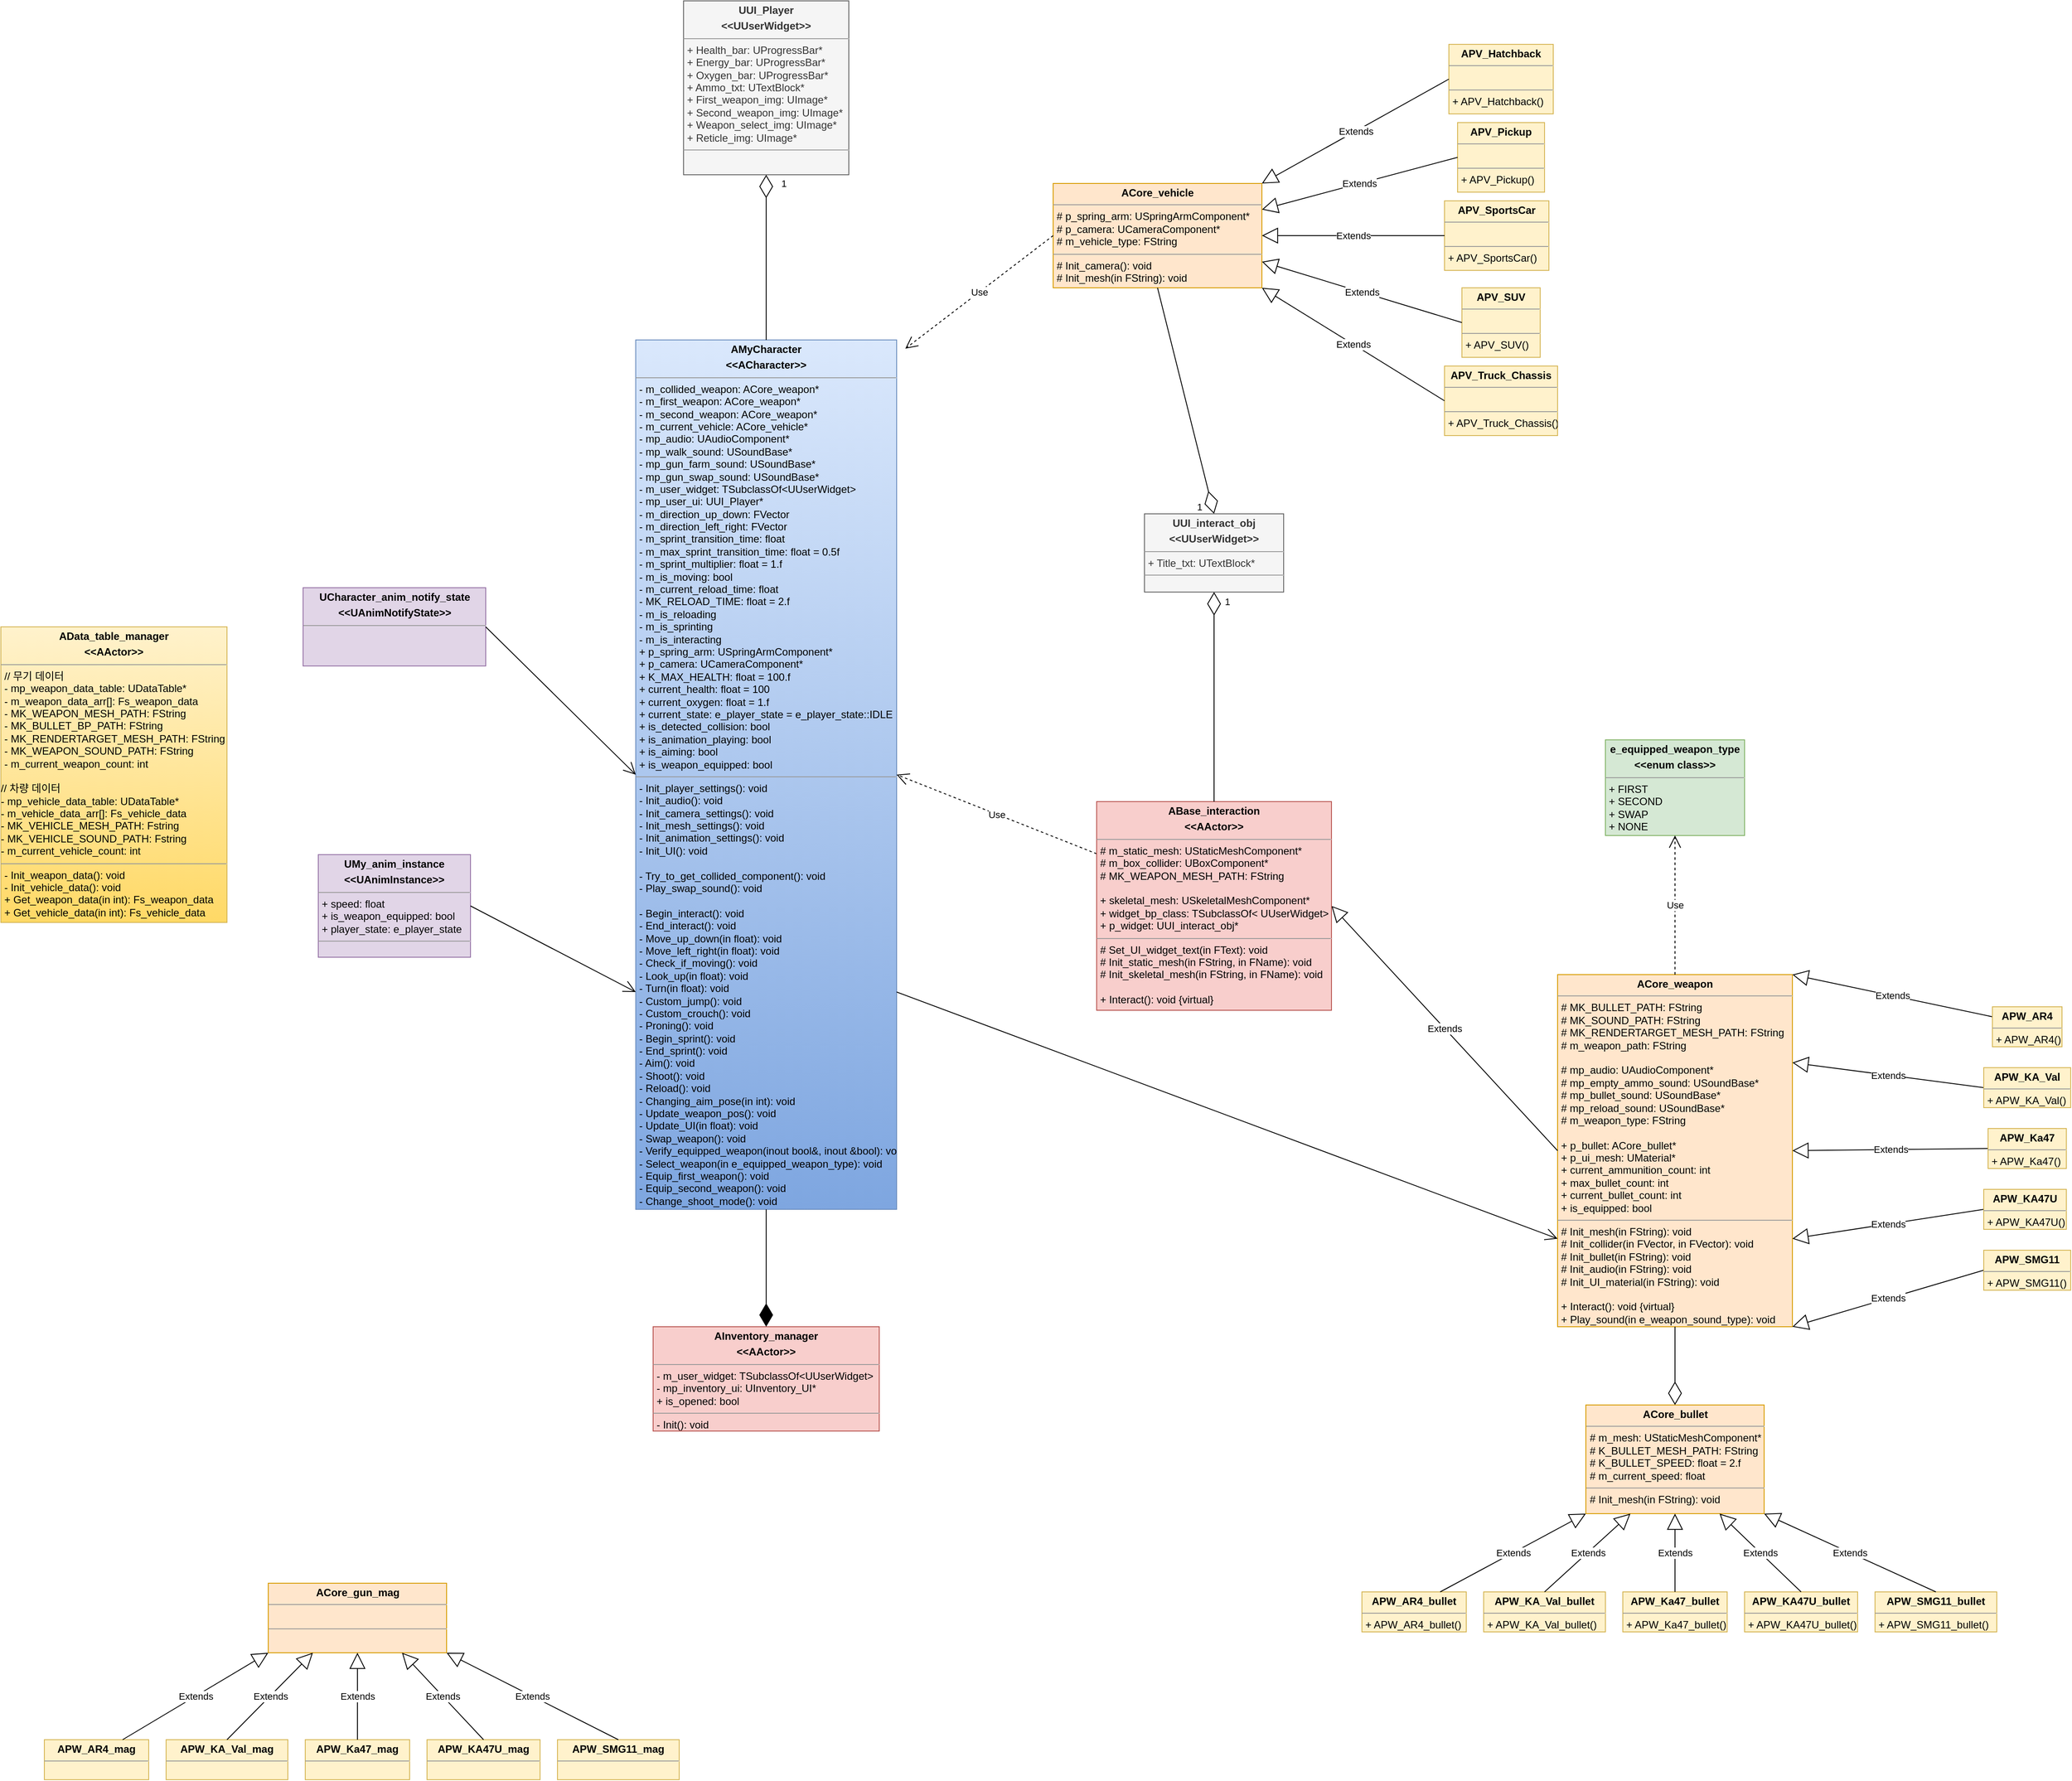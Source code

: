 <mxfile version="16.0.2" type="device"><diagram id="L9ezuEgp61Lx0JteerBj" name="Unreal_FPS"><mxGraphModel dx="3641" dy="2248" grid="1" gridSize="10" guides="1" tooltips="1" connect="1" arrows="1" fold="1" page="1" pageScale="1" pageWidth="827" pageHeight="1169" math="0" shadow="0"><root><mxCell id="0"/><mxCell id="1" parent="0"/><mxCell id="11ihqjajvoXtut_TYOG6-6" value="&lt;p style=&quot;margin: 0px ; margin-top: 4px ; text-align: center&quot;&gt;&lt;b&gt;ACore_vehicle&lt;/b&gt;&lt;/p&gt;&lt;hr size=&quot;1&quot;&gt;&lt;p style=&quot;margin: 0px ; margin-left: 4px&quot;&gt;# p_spring_arm:&amp;nbsp;USpringArmComponent*&lt;/p&gt;&lt;p style=&quot;margin: 0px ; margin-left: 4px&quot;&gt;# p_camera:&amp;nbsp;UCameraComponent*&lt;/p&gt;&lt;p style=&quot;margin: 0px ; margin-left: 4px&quot;&gt;#&amp;nbsp;m_vehicle_type: FString&lt;/p&gt;&lt;hr size=&quot;1&quot;&gt;&lt;p style=&quot;margin: 0px ; margin-left: 4px&quot;&gt;#&amp;nbsp;Init_camera(): void&lt;/p&gt;&lt;p style=&quot;margin: 0px ; margin-left: 4px&quot;&gt;#&amp;nbsp;Init_mesh(in FString): void&lt;/p&gt;" style="verticalAlign=top;align=left;overflow=fill;fontSize=12;fontFamily=Helvetica;html=1;fillColor=#ffe6cc;strokeColor=#d79b00;" parent="1" vertex="1"><mxGeometry x="-500" y="50" width="240" height="120" as="geometry"/></mxCell><mxCell id="11ihqjajvoXtut_TYOG6-7" value="&lt;p style=&quot;margin: 0px ; margin-top: 4px ; text-align: center&quot;&gt;&lt;b&gt;ACore_weapon&lt;/b&gt;&lt;/p&gt;&lt;hr size=&quot;1&quot;&gt;&lt;p style=&quot;margin: 0px ; margin-left: 4px&quot;&gt;# MK_BULLET_PATH: FString&lt;/p&gt;&lt;p style=&quot;margin: 0px ; margin-left: 4px&quot;&gt;# MK_SOUND_PATH: FString&lt;/p&gt;&lt;p style=&quot;margin: 0px ; margin-left: 4px&quot;&gt;# MK_RENDERTARGET_MESH_PATH: FString&lt;/p&gt;&lt;p style=&quot;margin: 0px ; margin-left: 4px&quot;&gt;# m_weapon_path: FString&lt;/p&gt;&lt;p style=&quot;margin: 0px ; margin-left: 4px&quot;&gt;&lt;br&gt;&lt;/p&gt;&lt;p style=&quot;margin: 0px ; margin-left: 4px&quot;&gt;# mp_audio: UAudioComponent*&lt;/p&gt;&lt;p style=&quot;margin: 0px ; margin-left: 4px&quot;&gt;# mp_empty_ammo_sound: USoundBase*&lt;/p&gt;&lt;p style=&quot;margin: 0px ; margin-left: 4px&quot;&gt;# mp_bullet_sound: USoundBase*&lt;/p&gt;&lt;p style=&quot;margin: 0px ; margin-left: 4px&quot;&gt;# mp_reload_sound: USoundBase*&lt;/p&gt;&lt;p style=&quot;margin: 0px ; margin-left: 4px&quot;&gt;# m_weapon_type: FString&lt;/p&gt;&lt;p style=&quot;margin: 0px ; margin-left: 4px&quot;&gt;&lt;br&gt;&lt;/p&gt;&lt;p style=&quot;margin: 0px ; margin-left: 4px&quot;&gt;+ p_bullet: ACore_bullet*&lt;/p&gt;&lt;p style=&quot;margin: 0px ; margin-left: 4px&quot;&gt;+ p_ui_mesh: UMaterial*&lt;/p&gt;&lt;p style=&quot;margin: 0px ; margin-left: 4px&quot;&gt;+ current_ammunition_count: int&lt;/p&gt;&lt;p style=&quot;margin: 0px ; margin-left: 4px&quot;&gt;+ max_bullet_count: int&lt;/p&gt;&lt;p style=&quot;margin: 0px ; margin-left: 4px&quot;&gt;+ current_bullet_count: int&lt;/p&gt;&lt;p style=&quot;margin: 0px ; margin-left: 4px&quot;&gt;+ is_equipped: bool&lt;/p&gt;&lt;hr size=&quot;1&quot;&gt;&lt;p style=&quot;margin: 0px ; margin-left: 4px&quot;&gt;&lt;span&gt;# Init_mesh(in FString): void&lt;/span&gt;&lt;br&gt;&lt;/p&gt;&lt;p style=&quot;margin: 0px ; margin-left: 4px&quot;&gt;# Init_collider(in FVector, in FVector): void&lt;/p&gt;&lt;p style=&quot;margin: 0px ; margin-left: 4px&quot;&gt;# Init_bullet(in FString): void&lt;/p&gt;&lt;p style=&quot;margin: 0px ; margin-left: 4px&quot;&gt;# Init_audio(in FString): void&lt;/p&gt;&lt;p style=&quot;margin: 0px ; margin-left: 4px&quot;&gt;# Init_UI_material(in FString): void&lt;/p&gt;&lt;p style=&quot;margin: 0px ; margin-left: 4px&quot;&gt;&lt;br&gt;&lt;/p&gt;&lt;p style=&quot;margin: 0px ; margin-left: 4px&quot;&gt;+ Interact(): void {virtual}&lt;/p&gt;&lt;p style=&quot;margin: 0px ; margin-left: 4px&quot;&gt;+ Play_sound(in e_weapon_sound_type): void&lt;/p&gt;" style="verticalAlign=top;align=left;overflow=fill;fontSize=12;fontFamily=Helvetica;html=1;fillColor=#ffe6cc;strokeColor=#d79b00;" parent="1" vertex="1"><mxGeometry x="80" y="960" width="270" height="405" as="geometry"/></mxCell><mxCell id="11ihqjajvoXtut_TYOG6-9" value="Extends" style="endArrow=block;endSize=16;endFill=0;html=1;rounded=0;entryX=1;entryY=0.5;entryDx=0;entryDy=0;exitX=0;exitY=0.5;exitDx=0;exitDy=0;" parent="1" source="11ihqjajvoXtut_TYOG6-7" target="nxUF9wHnFdDj-_UctLaT-3" edge="1"><mxGeometry width="160" relative="1" as="geometry"><mxPoint x="-80" y="530.0" as="sourcePoint"/><mxPoint x="-180" y="860" as="targetPoint"/></mxGeometry></mxCell><mxCell id="FBOSVaXEJcuXzLTH4mBO-1" value="&lt;p style=&quot;margin: 0px ; margin-top: 4px ; text-align: center&quot;&gt;&lt;b&gt;APV_Pickup&lt;/b&gt;&lt;/p&gt;&lt;hr size=&quot;1&quot;&gt;&lt;p style=&quot;margin: 0px ; margin-left: 4px&quot;&gt;&lt;br&gt;&lt;/p&gt;&lt;hr size=&quot;1&quot;&gt;&lt;p style=&quot;margin: 0px ; margin-left: 4px&quot;&gt;+ APV_Pickup()&lt;/p&gt;" style="verticalAlign=top;align=left;overflow=fill;fontSize=12;fontFamily=Helvetica;html=1;fillColor=#fff2cc;strokeColor=#d6b656;" parent="1" vertex="1"><mxGeometry x="-35" y="-20" width="100" height="80" as="geometry"/></mxCell><mxCell id="FBOSVaXEJcuXzLTH4mBO-2" value="&lt;p style=&quot;margin: 0px ; margin-top: 4px ; text-align: center&quot;&gt;&lt;b&gt;APV_SportsCar&lt;/b&gt;&lt;/p&gt;&lt;hr size=&quot;1&quot;&gt;&lt;p style=&quot;margin: 0px ; margin-left: 4px&quot;&gt;&lt;br&gt;&lt;/p&gt;&lt;hr size=&quot;1&quot;&gt;&lt;p style=&quot;margin: 0px ; margin-left: 4px&quot;&gt;+ APV_SportsCar()&lt;/p&gt;" style="verticalAlign=top;align=left;overflow=fill;fontSize=12;fontFamily=Helvetica;html=1;fillColor=#fff2cc;strokeColor=#d6b656;" parent="1" vertex="1"><mxGeometry x="-50" y="70" width="120" height="80" as="geometry"/></mxCell><mxCell id="FBOSVaXEJcuXzLTH4mBO-3" value="&lt;p style=&quot;margin: 0px ; margin-top: 4px ; text-align: center&quot;&gt;&lt;b&gt;APV_SUV&lt;/b&gt;&lt;/p&gt;&lt;hr size=&quot;1&quot;&gt;&lt;p style=&quot;margin: 0px ; margin-left: 4px&quot;&gt;&lt;br&gt;&lt;/p&gt;&lt;hr size=&quot;1&quot;&gt;&lt;p style=&quot;margin: 0px ; margin-left: 4px&quot;&gt;+ APV_SUV()&lt;/p&gt;" style="verticalAlign=top;align=left;overflow=fill;fontSize=12;fontFamily=Helvetica;html=1;fillColor=#fff2cc;strokeColor=#d6b656;" parent="1" vertex="1"><mxGeometry x="-30" y="170" width="90" height="80" as="geometry"/></mxCell><mxCell id="FBOSVaXEJcuXzLTH4mBO-4" value="&lt;p style=&quot;margin: 0px ; margin-top: 4px ; text-align: center&quot;&gt;&lt;b&gt;APV_Truck_Chassis&lt;/b&gt;&lt;br&gt;&lt;/p&gt;&lt;hr size=&quot;1&quot;&gt;&lt;p style=&quot;margin: 0px ; margin-left: 4px&quot;&gt;&lt;br&gt;&lt;/p&gt;&lt;hr size=&quot;1&quot;&gt;&lt;p style=&quot;margin: 0px ; margin-left: 4px&quot;&gt;+ APV_Truck_Chassis()&lt;/p&gt;" style="verticalAlign=top;align=left;overflow=fill;fontSize=12;fontFamily=Helvetica;html=1;fillColor=#fff2cc;strokeColor=#d6b656;" parent="1" vertex="1"><mxGeometry x="-50" y="260" width="130" height="80" as="geometry"/></mxCell><mxCell id="FBOSVaXEJcuXzLTH4mBO-5" value="&lt;p style=&quot;margin: 0px ; margin-top: 4px ; text-align: center&quot;&gt;&lt;b&gt;APV_Hatchback&lt;/b&gt;&lt;/p&gt;&lt;hr size=&quot;1&quot;&gt;&lt;p style=&quot;margin: 0px ; margin-left: 4px&quot;&gt;&lt;br&gt;&lt;/p&gt;&lt;hr size=&quot;1&quot;&gt;&lt;p style=&quot;margin: 0px ; margin-left: 4px&quot;&gt;+ APV_Hatchback()&lt;/p&gt;" style="verticalAlign=top;align=left;overflow=fill;fontSize=12;fontFamily=Helvetica;html=1;fillColor=#fff2cc;strokeColor=#d6b656;" parent="1" vertex="1"><mxGeometry x="-45" y="-110" width="120" height="80" as="geometry"/></mxCell><mxCell id="FBOSVaXEJcuXzLTH4mBO-6" value="Extends" style="endArrow=block;endSize=16;endFill=0;html=1;rounded=0;entryX=1;entryY=0.25;entryDx=0;entryDy=0;exitX=0;exitY=0.5;exitDx=0;exitDy=0;" parent="1" source="FBOSVaXEJcuXzLTH4mBO-1" target="11ihqjajvoXtut_TYOG6-6" edge="1"><mxGeometry width="160" relative="1" as="geometry"><mxPoint x="-210" y="350" as="sourcePoint"/><mxPoint x="-50" y="350" as="targetPoint"/></mxGeometry></mxCell><mxCell id="FBOSVaXEJcuXzLTH4mBO-7" value="Extends" style="endArrow=block;endSize=16;endFill=0;html=1;rounded=0;entryX=1;entryY=0.75;entryDx=0;entryDy=0;exitX=0;exitY=0.5;exitDx=0;exitDy=0;" parent="1" source="FBOSVaXEJcuXzLTH4mBO-3" target="11ihqjajvoXtut_TYOG6-6" edge="1"><mxGeometry width="160" relative="1" as="geometry"><mxPoint x="-200" y="360" as="sourcePoint"/><mxPoint x="-40" y="360" as="targetPoint"/></mxGeometry></mxCell><mxCell id="FBOSVaXEJcuXzLTH4mBO-8" value="Extends" style="endArrow=block;endSize=16;endFill=0;html=1;rounded=0;entryX=1;entryY=0.5;entryDx=0;entryDy=0;exitX=0;exitY=0.5;exitDx=0;exitDy=0;" parent="1" source="FBOSVaXEJcuXzLTH4mBO-2" target="11ihqjajvoXtut_TYOG6-6" edge="1"><mxGeometry width="160" relative="1" as="geometry"><mxPoint x="-190" y="370" as="sourcePoint"/><mxPoint x="-30" y="370" as="targetPoint"/></mxGeometry></mxCell><mxCell id="FBOSVaXEJcuXzLTH4mBO-9" value="Extends" style="endArrow=block;endSize=16;endFill=0;html=1;rounded=0;entryX=1;entryY=1;entryDx=0;entryDy=0;exitX=0;exitY=0.5;exitDx=0;exitDy=0;" parent="1" source="FBOSVaXEJcuXzLTH4mBO-4" target="11ihqjajvoXtut_TYOG6-6" edge="1"><mxGeometry width="160" relative="1" as="geometry"><mxPoint x="-180" y="380" as="sourcePoint"/><mxPoint x="-20" y="380" as="targetPoint"/></mxGeometry></mxCell><mxCell id="FBOSVaXEJcuXzLTH4mBO-10" value="Extends" style="endArrow=block;endSize=16;endFill=0;html=1;rounded=0;entryX=1;entryY=0;entryDx=0;entryDy=0;exitX=0;exitY=0.5;exitDx=0;exitDy=0;" parent="1" source="FBOSVaXEJcuXzLTH4mBO-5" target="11ihqjajvoXtut_TYOG6-6" edge="1"><mxGeometry width="160" relative="1" as="geometry"><mxPoint x="-170" y="390" as="sourcePoint"/><mxPoint x="-10" y="390" as="targetPoint"/></mxGeometry></mxCell><mxCell id="9r6Hu6qhFaiT6cmgpiyw-6" value="Extends" style="endArrow=block;endSize=16;endFill=0;html=1;rounded=0;entryX=1;entryY=0;entryDx=0;entryDy=0;exitX=0;exitY=0.25;exitDx=0;exitDy=0;" parent="1" source="9r6Hu6qhFaiT6cmgpiyw-35" target="11ihqjajvoXtut_TYOG6-7" edge="1"><mxGeometry width="160" relative="1" as="geometry"><mxPoint x="520" y="750" as="sourcePoint"/><mxPoint x="480" y="815" as="targetPoint"/></mxGeometry></mxCell><mxCell id="9r6Hu6qhFaiT6cmgpiyw-7" value="Extends" style="endArrow=block;endSize=16;endFill=0;html=1;rounded=0;entryX=1;entryY=0.25;entryDx=0;entryDy=0;exitX=0;exitY=0.5;exitDx=0;exitDy=0;" parent="1" source="9r6Hu6qhFaiT6cmgpiyw-36" target="11ihqjajvoXtut_TYOG6-7" edge="1"><mxGeometry width="160" relative="1" as="geometry"><mxPoint x="520" y="870" as="sourcePoint"/><mxPoint x="460" y="1125" as="targetPoint"/></mxGeometry></mxCell><mxCell id="9r6Hu6qhFaiT6cmgpiyw-8" value="Extends" style="endArrow=block;endSize=16;endFill=0;html=1;rounded=0;entryX=1;entryY=0.5;entryDx=0;entryDy=0;exitX=0;exitY=0.5;exitDx=0;exitDy=0;" parent="1" source="9r6Hu6qhFaiT6cmgpiyw-37" target="11ihqjajvoXtut_TYOG6-7" edge="1"><mxGeometry width="160" relative="1" as="geometry"><mxPoint x="520" y="1000" as="sourcePoint"/><mxPoint x="560" y="1145" as="targetPoint"/></mxGeometry></mxCell><mxCell id="9r6Hu6qhFaiT6cmgpiyw-10" value="Extends" style="endArrow=block;endSize=16;endFill=0;html=1;rounded=0;entryX=1;entryY=0.75;entryDx=0;entryDy=0;exitX=0;exitY=0.5;exitDx=0;exitDy=0;" parent="1" source="9r6Hu6qhFaiT6cmgpiyw-38" target="11ihqjajvoXtut_TYOG6-7" edge="1"><mxGeometry width="160" relative="1" as="geometry"><mxPoint x="520" y="1120" as="sourcePoint"/><mxPoint x="480" y="1165" as="targetPoint"/></mxGeometry></mxCell><mxCell id="9r6Hu6qhFaiT6cmgpiyw-11" value="Extends" style="endArrow=block;endSize=16;endFill=0;html=1;rounded=0;entryX=1;entryY=1;entryDx=0;entryDy=0;exitX=0;exitY=0.5;exitDx=0;exitDy=0;" parent="1" source="9r6Hu6qhFaiT6cmgpiyw-39" target="11ihqjajvoXtut_TYOG6-7" edge="1"><mxGeometry width="160" relative="1" as="geometry"><mxPoint x="520" y="1240" as="sourcePoint"/><mxPoint x="470" y="1215" as="targetPoint"/></mxGeometry></mxCell><mxCell id="9r6Hu6qhFaiT6cmgpiyw-12" value="&lt;p style=&quot;margin: 0px ; margin-top: 4px ; text-align: center&quot;&gt;&lt;b&gt;AMyCharacter&lt;/b&gt;&lt;/p&gt;&lt;p style=&quot;margin: 0px ; margin-top: 4px ; text-align: center&quot;&gt;&lt;b&gt;&amp;lt;&amp;lt;ACharacter&amp;gt;&amp;gt;&lt;/b&gt;&lt;/p&gt;&lt;hr size=&quot;1&quot;&gt;&lt;p style=&quot;margin: 0px ; margin-left: 4px&quot;&gt;- m_collided_weapon: ACore_weapon*&lt;/p&gt;&lt;p style=&quot;margin: 0px ; margin-left: 4px&quot;&gt;- m_first_weapon: ACore_weapon*&amp;nbsp;&lt;/p&gt;&lt;p style=&quot;margin: 0px ; margin-left: 4px&quot;&gt;- m_second_weapon: ACore_weapon*&lt;/p&gt;&lt;p style=&quot;margin: 0px ; margin-left: 4px&quot;&gt;- m_current_vehicle: ACore_vehicle*&lt;/p&gt;&lt;p style=&quot;margin: 0px ; margin-left: 4px&quot;&gt;- mp_audio: UAudioComponent*&lt;/p&gt;&lt;p style=&quot;margin: 0px ; margin-left: 4px&quot;&gt;- mp_walk_sound: USoundBase*&amp;nbsp;&lt;/p&gt;&lt;p style=&quot;margin: 0px ; margin-left: 4px&quot;&gt;- mp_gun_farm_sound: USoundBase*&amp;nbsp;&lt;/p&gt;&lt;p style=&quot;margin: 0px ; margin-left: 4px&quot;&gt;- mp_gun_swap_sound: USoundBase*&amp;nbsp;&lt;/p&gt;&lt;p style=&quot;margin: 0px ; margin-left: 4px&quot;&gt;- m_user_widget: TSubclassOf&amp;lt;UUserWidget&amp;gt;&lt;/p&gt;&lt;p style=&quot;margin: 0px ; margin-left: 4px&quot;&gt;- mp_user_ui: UUI_Player*&lt;/p&gt;&lt;p style=&quot;margin: 0px ; margin-left: 4px&quot;&gt;- m_direction_up_down: FVector&lt;/p&gt;&lt;p style=&quot;margin: 0px ; margin-left: 4px&quot;&gt;- m_direction_left_right: FVector&lt;/p&gt;&lt;p style=&quot;margin: 0px ; margin-left: 4px&quot;&gt;- m_sprint_transition_time: float&lt;/p&gt;&lt;p style=&quot;margin: 0px ; margin-left: 4px&quot;&gt;- m_max_sprint_transition_time: float = 0.5f&lt;/p&gt;&lt;p style=&quot;margin: 0px ; margin-left: 4px&quot;&gt;- m_sprint_multiplier: float = 1.f&lt;/p&gt;&lt;p style=&quot;margin: 0px ; margin-left: 4px&quot;&gt;- m_is_moving: bool&lt;/p&gt;&lt;p style=&quot;margin: 0px ; margin-left: 4px&quot;&gt;- m_current_reload_time: float&lt;/p&gt;&lt;p style=&quot;margin: 0px ; margin-left: 4px&quot;&gt;- MK_RELOAD_TIME: float = 2.f&lt;/p&gt;&lt;p style=&quot;margin: 0px ; margin-left: 4px&quot;&gt;- m_is_reloading&lt;/p&gt;&lt;p style=&quot;margin: 0px ; margin-left: 4px&quot;&gt;- m_is_sprinting&lt;/p&gt;&lt;p style=&quot;margin: 0px ; margin-left: 4px&quot;&gt;- m_is_interacting&lt;/p&gt;&lt;p style=&quot;margin: 0px ; margin-left: 4px&quot;&gt;+ p_spring_arm: USpringArmComponent*&lt;/p&gt;&lt;p style=&quot;margin: 0px ; margin-left: 4px&quot;&gt;+ p_camera: UCameraComponent*&lt;/p&gt;&lt;p style=&quot;margin: 0px ; margin-left: 4px&quot;&gt;+ K_MAX_HEALTH: float = 100.f&lt;/p&gt;&lt;p style=&quot;margin: 0px ; margin-left: 4px&quot;&gt;+ current_health: float = 100&lt;/p&gt;&lt;p style=&quot;margin: 0px ; margin-left: 4px&quot;&gt;+ current_oxygen: float = 1.f&lt;/p&gt;&lt;p style=&quot;margin: 0px ; margin-left: 4px&quot;&gt;+ current_state: e_player_state = e_player_state::IDLE&lt;/p&gt;&lt;p style=&quot;margin: 0px ; margin-left: 4px&quot;&gt;+ is_detected_collision: bool&lt;/p&gt;&lt;p style=&quot;margin: 0px ; margin-left: 4px&quot;&gt;+ is_animation_playing: bool&amp;nbsp;&amp;nbsp;&lt;/p&gt;&lt;p style=&quot;margin: 0px ; margin-left: 4px&quot;&gt;+ is_aiming: bool&amp;nbsp; &amp;nbsp; &amp;nbsp; &amp;nbsp; &amp;nbsp; &amp;nbsp; &amp;nbsp;&lt;/p&gt;&lt;p style=&quot;margin: 0px ; margin-left: 4px&quot;&gt;+ is_weapon_equipped: bool&amp;nbsp; &amp;nbsp;&lt;/p&gt;&lt;hr size=&quot;1&quot;&gt;&lt;p style=&quot;margin: 0px ; margin-left: 4px&quot;&gt;&lt;span&gt;- Init_player_settings(): void&lt;/span&gt;&lt;br&gt;&lt;/p&gt;&lt;p style=&quot;margin: 0px ; margin-left: 4px&quot;&gt;- Init_audio(): void&lt;/p&gt;&lt;p style=&quot;margin: 0px ; margin-left: 4px&quot;&gt;- Init_camera_settings(): void&lt;/p&gt;&lt;p style=&quot;margin: 0px ; margin-left: 4px&quot;&gt;- Init_mesh_settings(): void&lt;/p&gt;&lt;p style=&quot;margin: 0px ; margin-left: 4px&quot;&gt;- Init_animation_settings(): void&lt;/p&gt;&lt;p style=&quot;margin: 0px ; margin-left: 4px&quot;&gt;- Init_UI(): void&lt;/p&gt;&lt;p style=&quot;margin: 0px ; margin-left: 4px&quot;&gt;&lt;br&gt;&lt;/p&gt;&lt;p style=&quot;margin: 0px ; margin-left: 4px&quot;&gt;- Try_to_get_collided_component(): void&lt;/p&gt;&lt;p style=&quot;margin: 0px ; margin-left: 4px&quot;&gt;- Play_swap_sound(): void&lt;/p&gt;&lt;p style=&quot;margin: 0px ; margin-left: 4px&quot;&gt;&lt;br&gt;&lt;/p&gt;&lt;p style=&quot;margin: 0px ; margin-left: 4px&quot;&gt;- Begin_interact(): void&lt;/p&gt;&lt;p style=&quot;margin: 0px ; margin-left: 4px&quot;&gt;- End_interact(): void&lt;/p&gt;&lt;p style=&quot;margin: 0px ; margin-left: 4px&quot;&gt;- Move_up_down(in float): void&lt;/p&gt;&lt;p style=&quot;margin: 0px ; margin-left: 4px&quot;&gt;- Move_left_right(in float): void&lt;/p&gt;&lt;p style=&quot;margin: 0px ; margin-left: 4px&quot;&gt;- Check_if_moving(): void&lt;/p&gt;&lt;p style=&quot;margin: 0px ; margin-left: 4px&quot;&gt;- Look_up(in float): void&lt;/p&gt;&lt;p style=&quot;margin: 0px ; margin-left: 4px&quot;&gt;- Turn(in float): void&lt;/p&gt;&lt;p style=&quot;margin: 0px ; margin-left: 4px&quot;&gt;- Custom_jump(): void&lt;/p&gt;&lt;p style=&quot;margin: 0px ; margin-left: 4px&quot;&gt;- Custom_crouch(): void&lt;/p&gt;&lt;p style=&quot;margin: 0px ; margin-left: 4px&quot;&gt;- Proning(): void&lt;/p&gt;&lt;p style=&quot;margin: 0px ; margin-left: 4px&quot;&gt;- Begin_sprint(): void&lt;/p&gt;&lt;p style=&quot;margin: 0px ; margin-left: 4px&quot;&gt;- End_sprint(): void&lt;/p&gt;&lt;p style=&quot;margin: 0px ; margin-left: 4px&quot;&gt;- Aim(): void&lt;/p&gt;&lt;p style=&quot;margin: 0px ; margin-left: 4px&quot;&gt;- Shoot(): void&lt;/p&gt;&lt;p style=&quot;margin: 0px ; margin-left: 4px&quot;&gt;- Reload(): void&lt;/p&gt;&lt;p style=&quot;margin: 0px ; margin-left: 4px&quot;&gt;- Changing_aim_pose(in int): void&lt;/p&gt;&lt;p style=&quot;margin: 0px ; margin-left: 4px&quot;&gt;- Update_weapon_pos(): void&lt;/p&gt;&lt;p style=&quot;margin: 0px ; margin-left: 4px&quot;&gt;- Update_UI(in float): void&lt;/p&gt;&lt;p style=&quot;margin: 0px ; margin-left: 4px&quot;&gt;- Swap_weapon(): void&lt;/p&gt;&lt;p style=&quot;margin: 0px ; margin-left: 4px&quot;&gt;- Verify_equipped_weapon(inout bool&amp;amp;, inout &amp;amp;bool): void&lt;/p&gt;&lt;p style=&quot;margin: 0px ; margin-left: 4px&quot;&gt;- Select_weapon(in e_equipped_weapon_type): void&lt;/p&gt;&lt;p style=&quot;margin: 0px ; margin-left: 4px&quot;&gt;- Equip_first_weapon(): void&lt;/p&gt;&lt;p style=&quot;margin: 0px ; margin-left: 4px&quot;&gt;- Equip_second_weapon(): void&lt;/p&gt;&lt;p style=&quot;margin: 0px ; margin-left: 4px&quot;&gt;- Change_shoot_mode(): void&lt;/p&gt;" style="verticalAlign=top;align=left;overflow=fill;fontSize=12;fontFamily=Helvetica;html=1;fillColor=#dae8fc;gradientColor=#7ea6e0;strokeColor=#6c8ebf;" parent="1" vertex="1"><mxGeometry x="-980" y="230" width="300" height="1000" as="geometry"/></mxCell><mxCell id="9r6Hu6qhFaiT6cmgpiyw-13" value="Use" style="endArrow=open;endSize=12;dashed=1;html=1;rounded=0;entryX=1;entryY=0.5;entryDx=0;entryDy=0;exitX=0;exitY=0.25;exitDx=0;exitDy=0;" parent="1" source="nxUF9wHnFdDj-_UctLaT-3" target="9r6Hu6qhFaiT6cmgpiyw-12" edge="1"><mxGeometry width="160" relative="1" as="geometry"><mxPoint x="-450" y="860" as="sourcePoint"/><mxPoint x="-280" y="810" as="targetPoint"/></mxGeometry></mxCell><mxCell id="9r6Hu6qhFaiT6cmgpiyw-14" value="&lt;p style=&quot;margin: 0px ; margin-top: 4px ; text-align: center&quot;&gt;&lt;b&gt;e_equipped_weapon_type&lt;/b&gt;&lt;br&gt;&lt;/p&gt;&lt;p style=&quot;margin: 0px ; margin-top: 4px ; text-align: center&quot;&gt;&lt;b&gt;&amp;lt;&amp;lt;enum class&amp;gt;&amp;gt;&lt;/b&gt;&lt;/p&gt;&lt;hr size=&quot;1&quot;&gt;&lt;p style=&quot;margin: 0px ; margin-left: 4px&quot;&gt;+ FIRST&lt;/p&gt;&lt;p style=&quot;margin: 0px ; margin-left: 4px&quot;&gt;+ SECOND&lt;/p&gt;&lt;p style=&quot;margin: 0px ; margin-left: 4px&quot;&gt;+ SWAP&lt;/p&gt;&lt;p style=&quot;margin: 0px ; margin-left: 4px&quot;&gt;+ NONE&lt;/p&gt;" style="verticalAlign=top;align=left;overflow=fill;fontSize=12;fontFamily=Helvetica;html=1;fillColor=#d5e8d4;strokeColor=#82b366;" parent="1" vertex="1"><mxGeometry x="135" y="690" width="160" height="110" as="geometry"/></mxCell><mxCell id="9r6Hu6qhFaiT6cmgpiyw-15" value="Use" style="endArrow=open;endSize=12;dashed=1;html=1;rounded=0;entryX=0.5;entryY=1;entryDx=0;entryDy=0;exitX=0.5;exitY=0;exitDx=0;exitDy=0;" parent="1" source="11ihqjajvoXtut_TYOG6-7" target="9r6Hu6qhFaiT6cmgpiyw-14" edge="1"><mxGeometry width="160" relative="1" as="geometry"><mxPoint x="160" y="885" as="sourcePoint"/><mxPoint x="320" y="885" as="targetPoint"/></mxGeometry></mxCell><mxCell id="9r6Hu6qhFaiT6cmgpiyw-16" value="&lt;p style=&quot;margin: 0px ; margin-top: 4px ; text-align: center&quot;&gt;&lt;b&gt;ACore_bullet&lt;/b&gt;&lt;/p&gt;&lt;hr size=&quot;1&quot;&gt;&lt;p style=&quot;margin: 0px ; margin-left: 4px&quot;&gt;# m_mesh: UStaticMeshComponent*&lt;/p&gt;&lt;p style=&quot;margin: 0px ; margin-left: 4px&quot;&gt;# K_BULLET_MESH_PATH: FString&lt;/p&gt;&lt;p style=&quot;margin: 0px ; margin-left: 4px&quot;&gt;# K_BULLET_SPEED: float = 2.f&lt;/p&gt;&lt;p style=&quot;margin: 0px ; margin-left: 4px&quot;&gt;# m_current_speed: float&lt;/p&gt;&lt;hr size=&quot;1&quot;&gt;&lt;p style=&quot;margin: 0px ; margin-left: 4px&quot;&gt;&lt;span&gt;# Init_mesh(in FString): void&lt;/span&gt;&lt;br&gt;&lt;/p&gt;" style="verticalAlign=top;align=left;overflow=fill;fontSize=12;fontFamily=Helvetica;html=1;fillColor=#ffe6cc;strokeColor=#d79b00;" parent="1" vertex="1"><mxGeometry x="112.5" y="1455" width="205" height="125" as="geometry"/></mxCell><mxCell id="9r6Hu6qhFaiT6cmgpiyw-18" value="" style="endArrow=diamondThin;endFill=0;endSize=24;html=1;rounded=0;entryX=0.5;entryY=0;entryDx=0;entryDy=0;exitX=0.5;exitY=1;exitDx=0;exitDy=0;" parent="1" source="11ihqjajvoXtut_TYOG6-7" target="9r6Hu6qhFaiT6cmgpiyw-16" edge="1"><mxGeometry width="160" relative="1" as="geometry"><mxPoint x="50" y="1415" as="sourcePoint"/><mxPoint x="210" y="1415" as="targetPoint"/></mxGeometry></mxCell><mxCell id="9r6Hu6qhFaiT6cmgpiyw-23" value="&lt;p style=&quot;margin: 0px ; margin-top: 4px ; text-align: center&quot;&gt;&lt;b&gt;APW_AR4_bullet&lt;/b&gt;&lt;br&gt;&lt;/p&gt;&lt;hr size=&quot;1&quot;&gt;&lt;p style=&quot;margin: 0px ; margin-left: 4px&quot;&gt;&lt;span&gt;+ APW_AR4_bullet()&lt;/span&gt;&lt;br&gt;&lt;/p&gt;" style="verticalAlign=top;align=left;overflow=fill;fontSize=12;fontFamily=Helvetica;html=1;fillColor=#fff2cc;strokeColor=#d6b656;" parent="1" vertex="1"><mxGeometry x="-145" y="1670" width="120" height="46" as="geometry"/></mxCell><mxCell id="9r6Hu6qhFaiT6cmgpiyw-25" value="&lt;p style=&quot;margin: 0px ; margin-top: 4px ; text-align: center&quot;&gt;&lt;b&gt;APW_KA_Val_bullet&lt;/b&gt;&lt;br&gt;&lt;/p&gt;&lt;hr size=&quot;1&quot;&gt;&lt;p style=&quot;margin: 0px ; margin-left: 4px&quot;&gt;&lt;span&gt;+ APW_KA_Val_bullet()&lt;/span&gt;&lt;br&gt;&lt;/p&gt;" style="verticalAlign=top;align=left;overflow=fill;fontSize=12;fontFamily=Helvetica;html=1;fillColor=#fff2cc;strokeColor=#d6b656;" parent="1" vertex="1"><mxGeometry x="-5" y="1670" width="140" height="46" as="geometry"/></mxCell><mxCell id="9r6Hu6qhFaiT6cmgpiyw-27" value="&lt;p style=&quot;margin: 0px ; margin-top: 4px ; text-align: center&quot;&gt;&lt;b&gt;APW_Ka47_bullet&lt;/b&gt;&lt;br&gt;&lt;/p&gt;&lt;hr size=&quot;1&quot;&gt;&lt;p style=&quot;margin: 0px ; margin-left: 4px&quot;&gt;&lt;span&gt;+ APW_Ka47_bullet()&lt;/span&gt;&lt;br&gt;&lt;/p&gt;" style="verticalAlign=top;align=left;overflow=fill;fontSize=12;fontFamily=Helvetica;html=1;fillColor=#fff2cc;strokeColor=#d6b656;" parent="1" vertex="1"><mxGeometry x="155" y="1670" width="120" height="46" as="geometry"/></mxCell><mxCell id="9r6Hu6qhFaiT6cmgpiyw-28" value="&lt;p style=&quot;margin: 0px ; margin-top: 4px ; text-align: center&quot;&gt;&lt;b&gt;APW_KA47U_bullet&lt;/b&gt;&lt;br&gt;&lt;/p&gt;&lt;hr size=&quot;1&quot;&gt;&lt;p style=&quot;margin: 0px ; margin-left: 4px&quot;&gt;&lt;span&gt;+ APW_KA47U_bullet()&lt;/span&gt;&lt;br&gt;&lt;/p&gt;" style="verticalAlign=top;align=left;overflow=fill;fontSize=12;fontFamily=Helvetica;html=1;fillColor=#fff2cc;strokeColor=#d6b656;" parent="1" vertex="1"><mxGeometry x="295" y="1670" width="130" height="46" as="geometry"/></mxCell><mxCell id="9r6Hu6qhFaiT6cmgpiyw-29" value="&lt;p style=&quot;margin: 0px ; margin-top: 4px ; text-align: center&quot;&gt;&lt;b&gt;APW_SMG11_bullet&lt;/b&gt;&lt;/p&gt;&lt;hr size=&quot;1&quot;&gt;&lt;p style=&quot;margin: 0px ; margin-left: 4px&quot;&gt;&lt;span&gt;+ APW_SMG11_bullet()&lt;/span&gt;&lt;br&gt;&lt;/p&gt;" style="verticalAlign=top;align=left;overflow=fill;fontSize=12;fontFamily=Helvetica;html=1;fillColor=#fff2cc;strokeColor=#d6b656;" parent="1" vertex="1"><mxGeometry x="445" y="1670" width="140" height="46" as="geometry"/></mxCell><mxCell id="9r6Hu6qhFaiT6cmgpiyw-30" value="Extends" style="endArrow=block;endSize=16;endFill=0;html=1;rounded=0;entryX=0;entryY=1;entryDx=0;entryDy=0;exitX=0.75;exitY=0;exitDx=0;exitDy=0;" parent="1" source="9r6Hu6qhFaiT6cmgpiyw-23" target="9r6Hu6qhFaiT6cmgpiyw-16" edge="1"><mxGeometry width="160" relative="1" as="geometry"><mxPoint x="-90" y="1715" as="sourcePoint"/><mxPoint x="10" y="1785" as="targetPoint"/></mxGeometry></mxCell><mxCell id="9r6Hu6qhFaiT6cmgpiyw-31" value="Extends" style="endArrow=block;endSize=16;endFill=0;html=1;rounded=0;entryX=0.25;entryY=1;entryDx=0;entryDy=0;exitX=0.5;exitY=0;exitDx=0;exitDy=0;" parent="1" source="9r6Hu6qhFaiT6cmgpiyw-25" target="9r6Hu6qhFaiT6cmgpiyw-16" edge="1"><mxGeometry width="160" relative="1" as="geometry"><mxPoint x="10" y="1825" as="sourcePoint"/><mxPoint x="170" y="1825" as="targetPoint"/></mxGeometry></mxCell><mxCell id="9r6Hu6qhFaiT6cmgpiyw-32" value="Extends" style="endArrow=block;endSize=16;endFill=0;html=1;rounded=0;entryX=0.5;entryY=1;entryDx=0;entryDy=0;exitX=0.5;exitY=0;exitDx=0;exitDy=0;" parent="1" source="9r6Hu6qhFaiT6cmgpiyw-27" target="9r6Hu6qhFaiT6cmgpiyw-16" edge="1"><mxGeometry width="160" relative="1" as="geometry"><mxPoint x="150" y="1835" as="sourcePoint"/><mxPoint x="310" y="1835" as="targetPoint"/></mxGeometry></mxCell><mxCell id="9r6Hu6qhFaiT6cmgpiyw-33" value="Extends" style="endArrow=block;endSize=16;endFill=0;html=1;rounded=0;entryX=0.75;entryY=1;entryDx=0;entryDy=0;exitX=0.5;exitY=0;exitDx=0;exitDy=0;" parent="1" source="9r6Hu6qhFaiT6cmgpiyw-28" target="9r6Hu6qhFaiT6cmgpiyw-16" edge="1"><mxGeometry width="160" relative="1" as="geometry"><mxPoint x="330" y="1875" as="sourcePoint"/><mxPoint x="490" y="1875" as="targetPoint"/></mxGeometry></mxCell><mxCell id="9r6Hu6qhFaiT6cmgpiyw-34" value="Extends" style="endArrow=block;endSize=16;endFill=0;html=1;rounded=0;entryX=1;entryY=1;entryDx=0;entryDy=0;exitX=0.5;exitY=0;exitDx=0;exitDy=0;" parent="1" source="9r6Hu6qhFaiT6cmgpiyw-29" target="9r6Hu6qhFaiT6cmgpiyw-16" edge="1"><mxGeometry width="160" relative="1" as="geometry"><mxPoint x="450" y="1635" as="sourcePoint"/><mxPoint x="610" y="1635" as="targetPoint"/></mxGeometry></mxCell><mxCell id="9r6Hu6qhFaiT6cmgpiyw-35" value="&lt;p style=&quot;margin: 0px ; margin-top: 4px ; text-align: center&quot;&gt;&lt;b&gt;APW_AR4&lt;/b&gt;&lt;br&gt;&lt;/p&gt;&lt;hr size=&quot;1&quot;&gt;&lt;p style=&quot;margin: 0px ; margin-left: 4px&quot;&gt;&lt;span&gt;+ APW_AR4()&lt;/span&gt;&lt;br&gt;&lt;/p&gt;" style="verticalAlign=top;align=left;overflow=fill;fontSize=12;fontFamily=Helvetica;html=1;fillColor=#fff2cc;strokeColor=#d6b656;" parent="1" vertex="1"><mxGeometry x="580" y="997" width="80" height="46" as="geometry"/></mxCell><mxCell id="9r6Hu6qhFaiT6cmgpiyw-36" value="&lt;p style=&quot;margin: 0px ; margin-top: 4px ; text-align: center&quot;&gt;&lt;b&gt;APW_KA_Val&lt;/b&gt;&lt;br&gt;&lt;/p&gt;&lt;hr size=&quot;1&quot;&gt;&lt;p style=&quot;margin: 0px ; margin-left: 4px&quot;&gt;&lt;span&gt;+ APW_KA_Val()&lt;/span&gt;&lt;br&gt;&lt;/p&gt;" style="verticalAlign=top;align=left;overflow=fill;fontSize=12;fontFamily=Helvetica;html=1;fillColor=#fff2cc;strokeColor=#d6b656;" parent="1" vertex="1"><mxGeometry x="570" y="1067" width="100" height="46" as="geometry"/></mxCell><mxCell id="9r6Hu6qhFaiT6cmgpiyw-37" value="&lt;p style=&quot;margin: 0px ; margin-top: 4px ; text-align: center&quot;&gt;&lt;b&gt;APW_Ka47&lt;/b&gt;&lt;br&gt;&lt;/p&gt;&lt;hr size=&quot;1&quot;&gt;&lt;p style=&quot;margin: 0px ; margin-left: 4px&quot;&gt;&lt;span&gt;+ APW_Ka47()&lt;/span&gt;&lt;br&gt;&lt;/p&gt;" style="verticalAlign=top;align=left;overflow=fill;fontSize=12;fontFamily=Helvetica;html=1;fillColor=#fff2cc;strokeColor=#d6b656;" parent="1" vertex="1"><mxGeometry x="575" y="1137" width="90" height="46" as="geometry"/></mxCell><mxCell id="9r6Hu6qhFaiT6cmgpiyw-38" value="&lt;p style=&quot;margin: 0px ; margin-top: 4px ; text-align: center&quot;&gt;&lt;b&gt;APW_KA47U&lt;/b&gt;&lt;br&gt;&lt;/p&gt;&lt;hr size=&quot;1&quot;&gt;&lt;p style=&quot;margin: 0px ; margin-left: 4px&quot;&gt;&lt;span&gt;+ APW_KA47U()&lt;/span&gt;&lt;br&gt;&lt;/p&gt;" style="verticalAlign=top;align=left;overflow=fill;fontSize=12;fontFamily=Helvetica;html=1;fillColor=#fff2cc;strokeColor=#d6b656;" parent="1" vertex="1"><mxGeometry x="570" y="1207" width="95" height="46" as="geometry"/></mxCell><mxCell id="9r6Hu6qhFaiT6cmgpiyw-39" value="&lt;p style=&quot;margin: 0px ; margin-top: 4px ; text-align: center&quot;&gt;&lt;b&gt;APW_SMG11&lt;/b&gt;&lt;/p&gt;&lt;hr size=&quot;1&quot;&gt;&lt;p style=&quot;margin: 0px ; margin-left: 4px&quot;&gt;&lt;span&gt;+ APW_SMG11()&lt;/span&gt;&lt;br&gt;&lt;/p&gt;" style="verticalAlign=top;align=left;overflow=fill;fontSize=12;fontFamily=Helvetica;html=1;fillColor=#fff2cc;strokeColor=#d6b656;" parent="1" vertex="1"><mxGeometry x="570" y="1277" width="100" height="46" as="geometry"/></mxCell><mxCell id="9r6Hu6qhFaiT6cmgpiyw-40" value="&lt;p style=&quot;margin: 0px ; margin-top: 4px ; text-align: center&quot;&gt;&lt;b&gt;UUI_Player&lt;/b&gt;&lt;/p&gt;&lt;p style=&quot;margin: 0px ; margin-top: 4px ; text-align: center&quot;&gt;&lt;b&gt;&amp;lt;&amp;lt;UUserWidget&amp;gt;&amp;gt;&lt;/b&gt;&lt;/p&gt;&lt;hr size=&quot;1&quot;&gt;&lt;p style=&quot;margin: 0px ; margin-left: 4px&quot;&gt;+ Health_bar: UProgressBar*&lt;/p&gt;&lt;p style=&quot;margin: 0px ; margin-left: 4px&quot;&gt;+ Energy_bar: UProgressBar*&lt;/p&gt;&lt;p style=&quot;margin: 0px ; margin-left: 4px&quot;&gt;+ Oxygen_bar: UProgressBar*&lt;/p&gt;&lt;p style=&quot;margin: 0px ; margin-left: 4px&quot;&gt;+ Ammo_txt: UTextBlock*&lt;/p&gt;&lt;p style=&quot;margin: 0px ; margin-left: 4px&quot;&gt;+ First_weapon_img: UImage*&lt;/p&gt;&lt;p style=&quot;margin: 0px ; margin-left: 4px&quot;&gt;+ Second_weapon_img: UImage*&lt;/p&gt;&lt;p style=&quot;margin: 0px ; margin-left: 4px&quot;&gt;+ Weapon_select_img: UImage*&lt;/p&gt;&lt;p style=&quot;margin: 0px ; margin-left: 4px&quot;&gt;+ Reticle_img: UImage*&lt;/p&gt;&lt;hr size=&quot;1&quot;&gt;&lt;p style=&quot;margin: 0px ; margin-left: 4px&quot;&gt;&lt;br&gt;&lt;/p&gt;" style="verticalAlign=top;align=left;overflow=fill;fontSize=12;fontFamily=Helvetica;html=1;fillColor=#f5f5f5;fontColor=#333333;strokeColor=#666666;" parent="1" vertex="1"><mxGeometry x="-925" y="-160" width="190" height="200" as="geometry"/></mxCell><mxCell id="9r6Hu6qhFaiT6cmgpiyw-41" value="" style="endArrow=open;endFill=1;endSize=12;html=1;rounded=0;entryX=0;entryY=0.75;entryDx=0;entryDy=0;exitX=1;exitY=0.75;exitDx=0;exitDy=0;" parent="1" source="9r6Hu6qhFaiT6cmgpiyw-12" target="11ihqjajvoXtut_TYOG6-7" edge="1"><mxGeometry width="160" relative="1" as="geometry"><mxPoint x="-450" y="990" as="sourcePoint"/><mxPoint x="-290" y="990" as="targetPoint"/></mxGeometry></mxCell><mxCell id="9r6Hu6qhFaiT6cmgpiyw-43" value="1" style="endArrow=diamondThin;endFill=0;endSize=24;html=1;rounded=0;entryX=0.5;entryY=0;entryDx=0;entryDy=0;exitX=0.5;exitY=1;exitDx=0;exitDy=0;" parent="1" source="11ihqjajvoXtut_TYOG6-6" target="nxUF9wHnFdDj-_UctLaT-5" edge="1"><mxGeometry x="0.909" y="-15" width="160" relative="1" as="geometry"><mxPoint x="-180" y="485" as="sourcePoint"/><mxPoint x="-100" y="525" as="targetPoint"/><mxPoint as="offset"/></mxGeometry></mxCell><mxCell id="9r6Hu6qhFaiT6cmgpiyw-44" value="&lt;p style=&quot;margin: 0px ; margin-top: 4px ; text-align: center&quot;&gt;&lt;b&gt;UCharacter_anim_notify_state&lt;/b&gt;&lt;br&gt;&lt;/p&gt;&lt;p style=&quot;margin: 0px ; margin-top: 4px ; text-align: center&quot;&gt;&lt;b&gt;&amp;lt;&amp;lt;UAnimNotifyState&amp;gt;&amp;gt;&lt;/b&gt;&lt;/p&gt;&lt;hr size=&quot;1&quot;&gt;&lt;p style=&quot;margin: 0px ; margin-left: 4px&quot;&gt;&lt;br&gt;&lt;/p&gt;" style="verticalAlign=top;align=left;overflow=fill;fontSize=12;fontFamily=Helvetica;html=1;fillColor=#e1d5e7;strokeColor=#9673a6;" parent="1" vertex="1"><mxGeometry x="-1362.5" y="515" width="210" height="90" as="geometry"/></mxCell><mxCell id="9r6Hu6qhFaiT6cmgpiyw-45" value="" style="endArrow=open;endFill=1;endSize=12;html=1;rounded=0;entryX=0;entryY=0.5;entryDx=0;entryDy=0;exitX=1;exitY=0.5;exitDx=0;exitDy=0;" parent="1" source="9r6Hu6qhFaiT6cmgpiyw-44" target="9r6Hu6qhFaiT6cmgpiyw-12" edge="1"><mxGeometry width="160" relative="1" as="geometry"><mxPoint x="-1180" y="670" as="sourcePoint"/><mxPoint x="-1020" y="670" as="targetPoint"/></mxGeometry></mxCell><mxCell id="9r6Hu6qhFaiT6cmgpiyw-47" value="1" style="endArrow=diamondThin;endFill=0;endSize=24;html=1;rounded=0;entryX=0.5;entryY=1;entryDx=0;entryDy=0;exitX=0.5;exitY=0;exitDx=0;exitDy=0;" parent="1" source="9r6Hu6qhFaiT6cmgpiyw-12" target="9r6Hu6qhFaiT6cmgpiyw-40" edge="1"><mxGeometry x="0.895" y="-20" width="160" relative="1" as="geometry"><mxPoint x="-870" y="160" as="sourcePoint"/><mxPoint x="-710" y="160" as="targetPoint"/><mxPoint as="offset"/></mxGeometry></mxCell><mxCell id="9r6Hu6qhFaiT6cmgpiyw-48" value="&lt;p style=&quot;margin: 0px ; margin-top: 4px ; text-align: center&quot;&gt;&lt;b&gt;UMy_anim_instance&lt;/b&gt;&lt;br&gt;&lt;/p&gt;&lt;p style=&quot;margin: 0px ; margin-top: 4px ; text-align: center&quot;&gt;&lt;b&gt;&amp;lt;&amp;lt;UAnimInstance&amp;gt;&amp;gt;&lt;/b&gt;&lt;/p&gt;&lt;hr size=&quot;1&quot;&gt;&lt;p style=&quot;margin: 0px ; margin-left: 4px&quot;&gt;+ speed: float&lt;/p&gt;&lt;p style=&quot;margin: 0px ; margin-left: 4px&quot;&gt;+ is_weapon_equipped: bool&lt;/p&gt;&lt;p style=&quot;margin: 0px ; margin-left: 4px&quot;&gt;+&amp;nbsp;player_state:&amp;nbsp;e_player_state&lt;/p&gt;&lt;hr size=&quot;1&quot;&gt;&lt;p style=&quot;margin: 0px ; margin-left: 4px&quot;&gt;&lt;br&gt;&lt;/p&gt;" style="verticalAlign=top;align=left;overflow=fill;fontSize=12;fontFamily=Helvetica;html=1;fillColor=#e1d5e7;strokeColor=#9673a6;" parent="1" vertex="1"><mxGeometry x="-1345" y="822" width="175" height="118" as="geometry"/></mxCell><mxCell id="9r6Hu6qhFaiT6cmgpiyw-49" value="" style="endArrow=open;endFill=1;endSize=12;html=1;rounded=0;exitX=1;exitY=0.5;exitDx=0;exitDy=0;entryX=0;entryY=0.75;entryDx=0;entryDy=0;" parent="1" source="9r6Hu6qhFaiT6cmgpiyw-48" target="9r6Hu6qhFaiT6cmgpiyw-12" edge="1"><mxGeometry width="160" relative="1" as="geometry"><mxPoint x="-1120" y="880" as="sourcePoint"/><mxPoint x="-960" y="880" as="targetPoint"/></mxGeometry></mxCell><mxCell id="nxUF9wHnFdDj-_UctLaT-2" value="Use" style="endArrow=open;endSize=12;dashed=1;html=1;rounded=0;entryX=1;entryY=0;entryDx=0;entryDy=0;exitX=0;exitY=0.5;exitDx=0;exitDy=0;" parent="1" source="11ihqjajvoXtut_TYOG6-6" edge="1"><mxGeometry width="160" relative="1" as="geometry"><mxPoint x="-450" y="485" as="sourcePoint"/><mxPoint x="-670" y="240" as="targetPoint"/></mxGeometry></mxCell><mxCell id="nxUF9wHnFdDj-_UctLaT-3" value="&lt;p style=&quot;margin: 0px ; margin-top: 4px ; text-align: center&quot;&gt;&lt;b&gt;ABase_interaction&lt;/b&gt;&lt;/p&gt;&lt;p style=&quot;margin: 0px ; margin-top: 4px ; text-align: center&quot;&gt;&lt;b&gt;&amp;lt;&amp;lt;AActor&amp;gt;&amp;gt;&lt;/b&gt;&lt;/p&gt;&lt;hr size=&quot;1&quot;&gt;&lt;p style=&quot;margin: 0px ; margin-left: 4px&quot;&gt;# m_static_mesh: UStaticMeshComponent*&lt;/p&gt;&lt;p style=&quot;margin: 0px ; margin-left: 4px&quot;&gt;# m_box_collider: UBoxComponent*&lt;/p&gt;&lt;p style=&quot;margin: 0px ; margin-left: 4px&quot;&gt;# MK_WEAPON_MESH_PATH: FString&lt;/p&gt;&lt;p style=&quot;margin: 0px ; margin-left: 4px&quot;&gt;&lt;br&gt;&lt;/p&gt;&lt;p style=&quot;margin: 0px ; margin-left: 4px&quot;&gt;+ skeletal_mesh: USkeletalMeshComponent*&lt;/p&gt;&lt;p style=&quot;margin: 0px ; margin-left: 4px&quot;&gt;+ widget_bp_class: TSubclassOf&amp;lt; UUserWidget&amp;gt;&lt;/p&gt;&lt;p style=&quot;margin: 0px ; margin-left: 4px&quot;&gt;+ p_widget: UUI_interact_obj*&lt;/p&gt;&lt;hr size=&quot;1&quot;&gt;&lt;p style=&quot;margin: 0px ; margin-left: 4px&quot;&gt;&lt;span&gt;# Set_UI_widget_text(in FText): void&lt;/span&gt;&lt;br&gt;&lt;/p&gt;&lt;p style=&quot;margin: 0px ; margin-left: 4px&quot;&gt;# Init_static_mesh(in FString, in FName): void&lt;/p&gt;&lt;p style=&quot;margin: 0px ; margin-left: 4px&quot;&gt;# Init_skeletal_mesh(in FString, in FName): void&lt;/p&gt;&lt;p style=&quot;margin: 0px ; margin-left: 4px&quot;&gt;&lt;br&gt;&lt;/p&gt;&lt;p style=&quot;margin: 0px ; margin-left: 4px&quot;&gt;+ Interact(): void {virtual}&lt;/p&gt;" style="verticalAlign=top;align=left;overflow=fill;fontSize=12;fontFamily=Helvetica;html=1;fillColor=#f8cecc;strokeColor=#b85450;" parent="1" vertex="1"><mxGeometry x="-450" y="761" width="270" height="240" as="geometry"/></mxCell><mxCell id="nxUF9wHnFdDj-_UctLaT-5" value="&lt;p style=&quot;margin: 0px ; margin-top: 4px ; text-align: center&quot;&gt;&lt;b&gt;UUI_interact_obj&lt;/b&gt;&lt;br&gt;&lt;/p&gt;&lt;p style=&quot;margin: 0px ; margin-top: 4px ; text-align: center&quot;&gt;&lt;b&gt;&amp;lt;&amp;lt;UUserWidget&amp;gt;&amp;gt;&lt;/b&gt;&lt;/p&gt;&lt;hr size=&quot;1&quot;&gt;&lt;p style=&quot;margin: 0px ; margin-left: 4px&quot;&gt;+ Title_txt:&amp;nbsp;UTextBlock*&lt;/p&gt;&lt;hr size=&quot;1&quot;&gt;&lt;p style=&quot;margin: 0px ; margin-left: 4px&quot;&gt;&lt;br&gt;&lt;/p&gt;" style="verticalAlign=top;align=left;overflow=fill;fontSize=12;fontFamily=Helvetica;html=1;fillColor=#f5f5f5;fontColor=#333333;strokeColor=#666666;" parent="1" vertex="1"><mxGeometry x="-395" y="430" width="160" height="90" as="geometry"/></mxCell><mxCell id="nxUF9wHnFdDj-_UctLaT-6" value="1" style="endArrow=diamondThin;endFill=0;endSize=24;html=1;rounded=0;entryX=0.5;entryY=1;entryDx=0;entryDy=0;exitX=0.5;exitY=0;exitDx=0;exitDy=0;" parent="1" source="nxUF9wHnFdDj-_UctLaT-3" target="nxUF9wHnFdDj-_UctLaT-5" edge="1"><mxGeometry x="0.909" y="-15" width="160" relative="1" as="geometry"><mxPoint x="-180" y="815" as="sourcePoint"/><mxPoint x="-200" y="640" as="targetPoint"/><mxPoint as="offset"/></mxGeometry></mxCell><mxCell id="nxUF9wHnFdDj-_UctLaT-7" value="&lt;p style=&quot;margin: 0px ; margin-top: 4px ; text-align: center&quot;&gt;&lt;b&gt;ACore_gun_mag&lt;/b&gt;&lt;/p&gt;&lt;hr size=&quot;1&quot;&gt;&lt;p style=&quot;margin: 0px ; margin-left: 4px&quot;&gt;&lt;br&gt;&lt;/p&gt;&lt;hr size=&quot;1&quot;&gt;&lt;p style=&quot;margin: 0px ; margin-left: 4px&quot;&gt;&lt;br&gt;&lt;/p&gt;" style="verticalAlign=top;align=left;overflow=fill;fontSize=12;fontFamily=Helvetica;html=1;fillColor=#ffe6cc;strokeColor=#d79b00;" parent="1" vertex="1"><mxGeometry x="-1402.5" y="1660" width="205" height="80" as="geometry"/></mxCell><mxCell id="nxUF9wHnFdDj-_UctLaT-8" value="&lt;p style=&quot;margin: 0px ; margin-top: 4px ; text-align: center&quot;&gt;&lt;b&gt;APW_AR4_mag&lt;/b&gt;&lt;br&gt;&lt;/p&gt;&lt;hr size=&quot;1&quot;&gt;&lt;p style=&quot;margin: 0px ; margin-left: 4px&quot;&gt;&lt;br&gt;&lt;/p&gt;" style="verticalAlign=top;align=left;overflow=fill;fontSize=12;fontFamily=Helvetica;html=1;fillColor=#fff2cc;strokeColor=#d6b656;" parent="1" vertex="1"><mxGeometry x="-1660" y="1840" width="120" height="46" as="geometry"/></mxCell><mxCell id="nxUF9wHnFdDj-_UctLaT-9" value="&lt;p style=&quot;margin: 0px ; margin-top: 4px ; text-align: center&quot;&gt;&lt;b&gt;APW_KA_Val_mag&lt;/b&gt;&lt;br&gt;&lt;/p&gt;&lt;hr size=&quot;1&quot;&gt;&lt;p style=&quot;margin: 0px ; margin-left: 4px&quot;&gt;&lt;br&gt;&lt;/p&gt;" style="verticalAlign=top;align=left;overflow=fill;fontSize=12;fontFamily=Helvetica;html=1;fillColor=#fff2cc;strokeColor=#d6b656;" parent="1" vertex="1"><mxGeometry x="-1520" y="1840" width="140" height="46" as="geometry"/></mxCell><mxCell id="nxUF9wHnFdDj-_UctLaT-10" value="&lt;p style=&quot;margin: 0px ; margin-top: 4px ; text-align: center&quot;&gt;&lt;b&gt;APW_Ka47_mag&lt;/b&gt;&lt;br&gt;&lt;/p&gt;&lt;hr size=&quot;1&quot;&gt;&lt;p style=&quot;margin: 0px ; margin-left: 4px&quot;&gt;&lt;br&gt;&lt;/p&gt;" style="verticalAlign=top;align=left;overflow=fill;fontSize=12;fontFamily=Helvetica;html=1;fillColor=#fff2cc;strokeColor=#d6b656;" parent="1" vertex="1"><mxGeometry x="-1360" y="1840" width="120" height="46" as="geometry"/></mxCell><mxCell id="nxUF9wHnFdDj-_UctLaT-11" value="&lt;p style=&quot;margin: 0px ; margin-top: 4px ; text-align: center&quot;&gt;&lt;b&gt;APW_KA47U_mag&lt;/b&gt;&lt;br&gt;&lt;/p&gt;&lt;hr size=&quot;1&quot;&gt;&lt;p style=&quot;margin: 0px ; margin-left: 4px&quot;&gt;&lt;br&gt;&lt;/p&gt;" style="verticalAlign=top;align=left;overflow=fill;fontSize=12;fontFamily=Helvetica;html=1;fillColor=#fff2cc;strokeColor=#d6b656;" parent="1" vertex="1"><mxGeometry x="-1220" y="1840" width="130" height="46" as="geometry"/></mxCell><mxCell id="nxUF9wHnFdDj-_UctLaT-12" value="&lt;p style=&quot;margin: 0px ; margin-top: 4px ; text-align: center&quot;&gt;&lt;b&gt;APW_SMG11_mag&lt;/b&gt;&lt;/p&gt;&lt;hr size=&quot;1&quot;&gt;&lt;p style=&quot;margin: 0px ; margin-left: 4px&quot;&gt;&lt;br&gt;&lt;/p&gt;" style="verticalAlign=top;align=left;overflow=fill;fontSize=12;fontFamily=Helvetica;html=1;fillColor=#fff2cc;strokeColor=#d6b656;" parent="1" vertex="1"><mxGeometry x="-1070" y="1840" width="140" height="46" as="geometry"/></mxCell><mxCell id="nxUF9wHnFdDj-_UctLaT-13" value="Extends" style="endArrow=block;endSize=16;endFill=0;html=1;rounded=0;entryX=0;entryY=1;entryDx=0;entryDy=0;exitX=0.75;exitY=0;exitDx=0;exitDy=0;" parent="1" source="nxUF9wHnFdDj-_UctLaT-8" target="nxUF9wHnFdDj-_UctLaT-7" edge="1"><mxGeometry width="160" relative="1" as="geometry"><mxPoint x="-1605" y="1920" as="sourcePoint"/><mxPoint x="-1505" y="1990" as="targetPoint"/></mxGeometry></mxCell><mxCell id="nxUF9wHnFdDj-_UctLaT-14" value="Extends" style="endArrow=block;endSize=16;endFill=0;html=1;rounded=0;entryX=0.25;entryY=1;entryDx=0;entryDy=0;exitX=0.5;exitY=0;exitDx=0;exitDy=0;" parent="1" source="nxUF9wHnFdDj-_UctLaT-9" target="nxUF9wHnFdDj-_UctLaT-7" edge="1"><mxGeometry width="160" relative="1" as="geometry"><mxPoint x="-1505" y="2030" as="sourcePoint"/><mxPoint x="-1345" y="2030" as="targetPoint"/></mxGeometry></mxCell><mxCell id="nxUF9wHnFdDj-_UctLaT-15" value="Extends" style="endArrow=block;endSize=16;endFill=0;html=1;rounded=0;entryX=0.5;entryY=1;entryDx=0;entryDy=0;exitX=0.5;exitY=0;exitDx=0;exitDy=0;" parent="1" source="nxUF9wHnFdDj-_UctLaT-10" target="nxUF9wHnFdDj-_UctLaT-7" edge="1"><mxGeometry width="160" relative="1" as="geometry"><mxPoint x="-1365" y="2040" as="sourcePoint"/><mxPoint x="-1205" y="2040" as="targetPoint"/></mxGeometry></mxCell><mxCell id="nxUF9wHnFdDj-_UctLaT-16" value="Extends" style="endArrow=block;endSize=16;endFill=0;html=1;rounded=0;entryX=0.75;entryY=1;entryDx=0;entryDy=0;exitX=0.5;exitY=0;exitDx=0;exitDy=0;" parent="1" source="nxUF9wHnFdDj-_UctLaT-11" target="nxUF9wHnFdDj-_UctLaT-7" edge="1"><mxGeometry width="160" relative="1" as="geometry"><mxPoint x="-1185" y="2080" as="sourcePoint"/><mxPoint x="-1025" y="2080" as="targetPoint"/></mxGeometry></mxCell><mxCell id="nxUF9wHnFdDj-_UctLaT-17" value="Extends" style="endArrow=block;endSize=16;endFill=0;html=1;rounded=0;entryX=1;entryY=1;entryDx=0;entryDy=0;exitX=0.5;exitY=0;exitDx=0;exitDy=0;" parent="1" source="nxUF9wHnFdDj-_UctLaT-12" target="nxUF9wHnFdDj-_UctLaT-7" edge="1"><mxGeometry width="160" relative="1" as="geometry"><mxPoint x="-1065" y="1840" as="sourcePoint"/><mxPoint x="-905" y="1840" as="targetPoint"/></mxGeometry></mxCell><mxCell id="lTL4dB7gcn12y1X1v8s1-5" value="&lt;p style=&quot;margin: 0px ; margin-top: 4px ; text-align: center&quot;&gt;&lt;b&gt;AInventory_manager&lt;/b&gt;&lt;br&gt;&lt;/p&gt;&lt;p style=&quot;margin: 0px ; margin-top: 4px ; text-align: center&quot;&gt;&lt;b&gt;&amp;lt;&amp;lt;AActor&amp;gt;&amp;gt;&lt;/b&gt;&lt;/p&gt;&lt;hr size=&quot;1&quot;&gt;&lt;p style=&quot;margin: 0px ; margin-left: 4px&quot;&gt;- m_user_widget: TSubclassOf&amp;lt;UUserWidget&amp;gt;&lt;/p&gt;&lt;p style=&quot;margin: 0px ; margin-left: 4px&quot;&gt;- mp_inventory_ui: UInventory_UI*&lt;/p&gt;&lt;p style=&quot;margin: 0px ; margin-left: 4px&quot;&gt;+ is_opened: bool&lt;/p&gt;&lt;hr size=&quot;1&quot;&gt;&lt;p style=&quot;margin: 0px ; margin-left: 4px&quot;&gt;- Init(): void&lt;/p&gt;" style="verticalAlign=top;align=left;overflow=fill;fontSize=12;fontFamily=Helvetica;html=1;fillColor=#f8cecc;strokeColor=#b85450;" parent="1" vertex="1"><mxGeometry x="-960" y="1365" width="260" height="120" as="geometry"/></mxCell><mxCell id="lTL4dB7gcn12y1X1v8s1-7" value="" style="endArrow=diamondThin;endFill=1;endSize=24;html=1;rounded=0;entryX=0.5;entryY=0;entryDx=0;entryDy=0;exitX=0.5;exitY=1;exitDx=0;exitDy=0;" parent="1" source="9r6Hu6qhFaiT6cmgpiyw-12" target="lTL4dB7gcn12y1X1v8s1-5" edge="1"><mxGeometry width="160" relative="1" as="geometry"><mxPoint x="-960" y="1280" as="sourcePoint"/><mxPoint x="-800" y="1280" as="targetPoint"/></mxGeometry></mxCell><mxCell id="lTL4dB7gcn12y1X1v8s1-8" value="&lt;p style=&quot;margin: 0px ; margin-top: 4px ; text-align: center&quot;&gt;&lt;b&gt;AData_table_manager&lt;/b&gt;&lt;/p&gt;&lt;p style=&quot;margin: 0px ; margin-top: 4px ; text-align: center&quot;&gt;&lt;b&gt;&amp;lt;&amp;lt;AActor&amp;gt;&amp;gt;&lt;/b&gt;&lt;/p&gt;&lt;hr size=&quot;1&quot;&gt;&lt;p style=&quot;margin: 0px ; margin-left: 4px&quot;&gt;// 무기 데이터&lt;/p&gt;&lt;p style=&quot;margin: 0px ; margin-left: 4px&quot;&gt;- mp_weapon_data_table: UDataTable*&amp;nbsp;&amp;nbsp;&lt;/p&gt;&lt;p style=&quot;margin: 0px ; margin-left: 4px&quot;&gt;- m_weapon_data_arr[]: Fs_weapon_data&amp;nbsp;&lt;/p&gt;&lt;p style=&quot;margin: 0px ; margin-left: 4px&quot;&gt;- MK_WEAPON_MESH_PATH: FString&amp;nbsp;&amp;nbsp;&lt;/p&gt;&lt;p style=&quot;margin: 0px ; margin-left: 4px&quot;&gt;- MK_BULLET_BP_PATH: FString&amp;nbsp; &amp;nbsp; &amp;nbsp; &amp;nbsp; &amp;nbsp;&lt;/p&gt;&lt;p style=&quot;margin: 0px ; margin-left: 4px&quot;&gt;- MK_RENDERTARGET_MESH_PATH: FString&amp;nbsp;&lt;/p&gt;&lt;p style=&quot;margin: 0px ; margin-left: 4px&quot;&gt;- MK_WEAPON_SOUND_PATH: FString&amp;nbsp; &amp;nbsp;&amp;nbsp;&lt;/p&gt;&lt;p style=&quot;margin: 0px ; margin-left: 4px&quot;&gt;- m_current_weapon_count: int&amp;nbsp; &amp;nbsp;&amp;nbsp;&lt;/p&gt;&lt;div&gt;&lt;br&gt;&lt;/div&gt;&lt;div&gt;// 차량 데이터&lt;/div&gt;&lt;div&gt;&lt;div&gt;- mp_vehicle_data_table: UDataTable*&amp;nbsp; &amp;nbsp;&lt;/div&gt;&lt;div&gt;- m_vehicle_data_arr[]: Fs_vehicle_data&lt;/div&gt;&lt;div&gt;- MK_VEHICLE_MESH_PATH: Fstring&amp;nbsp; &amp;nbsp;&amp;nbsp;&lt;/div&gt;&lt;div&gt;- MK_VEHICLE_SOUND_PATH: Fstring&lt;/div&gt;&lt;div&gt;- m_current_vehicle_count: int&amp;nbsp;&lt;/div&gt;&lt;/div&gt;&lt;hr size=&quot;1&quot;&gt;&lt;p style=&quot;margin: 0px ; margin-left: 4px&quot;&gt;-&amp;nbsp;Init_weapon_data(): void&lt;/p&gt;&lt;p style=&quot;margin: 0px ; margin-left: 4px&quot;&gt;-&amp;nbsp;Init_vehicle_data(): void&lt;/p&gt;&lt;p style=&quot;margin: 0px ; margin-left: 4px&quot;&gt;+&amp;nbsp;Get_weapon_data(in int):&amp;nbsp;Fs_weapon_data&lt;/p&gt;&lt;p style=&quot;margin: 0px ; margin-left: 4px&quot;&gt;+&amp;nbsp;Get_vehicle_data(in int):&amp;nbsp;Fs_vehicle_data&lt;/p&gt;" style="verticalAlign=top;align=left;overflow=fill;fontSize=12;fontFamily=Helvetica;html=1;fillColor=#fff2cc;gradientColor=#ffd966;strokeColor=#d6b656;" parent="1" vertex="1"><mxGeometry x="-1710" y="560" width="260" height="340" as="geometry"/></mxCell></root></mxGraphModel></diagram></mxfile>